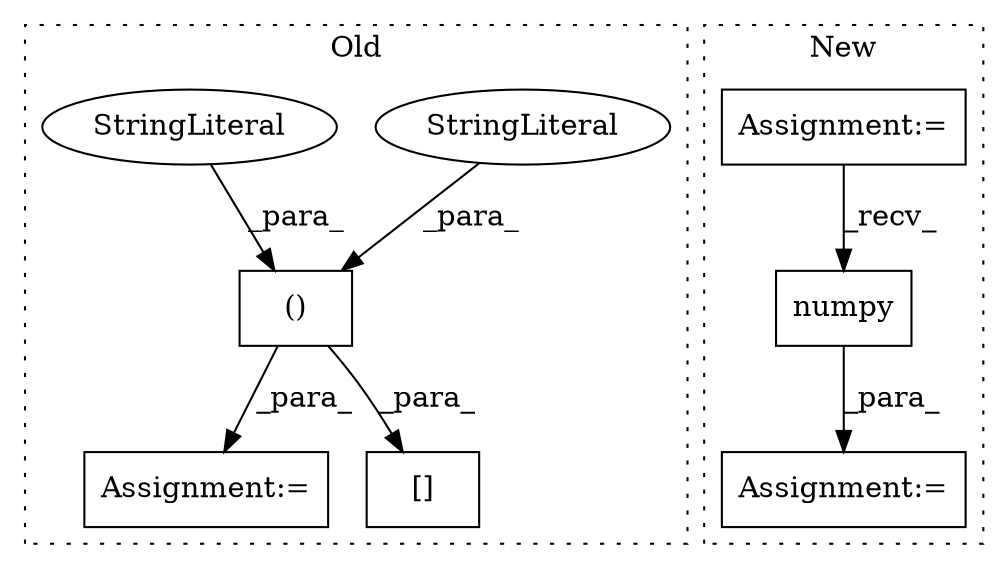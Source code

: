 digraph G {
subgraph cluster0 {
1 [label="()" a="106" s="18579" l="48" shape="box"];
5 [label="Assignment:=" a="7" s="18552" l="1" shape="box"];
6 [label="[]" a="2" s="18563,18627" l="16,2" shape="box"];
7 [label="StringLiteral" a="45" s="18579" l="16" shape="ellipse"];
8 [label="StringLiteral" a="45" s="18608" l="19" shape="ellipse"];
label = "Old";
style="dotted";
}
subgraph cluster1 {
2 [label="numpy" a="32" s="19036" l="7" shape="box"];
3 [label="Assignment:=" a="7" s="19031" l="1" shape="box"];
4 [label="Assignment:=" a="7" s="18999" l="1" shape="box"];
label = "New";
style="dotted";
}
1 -> 5 [label="_para_"];
1 -> 6 [label="_para_"];
2 -> 3 [label="_para_"];
4 -> 2 [label="_recv_"];
7 -> 1 [label="_para_"];
8 -> 1 [label="_para_"];
}